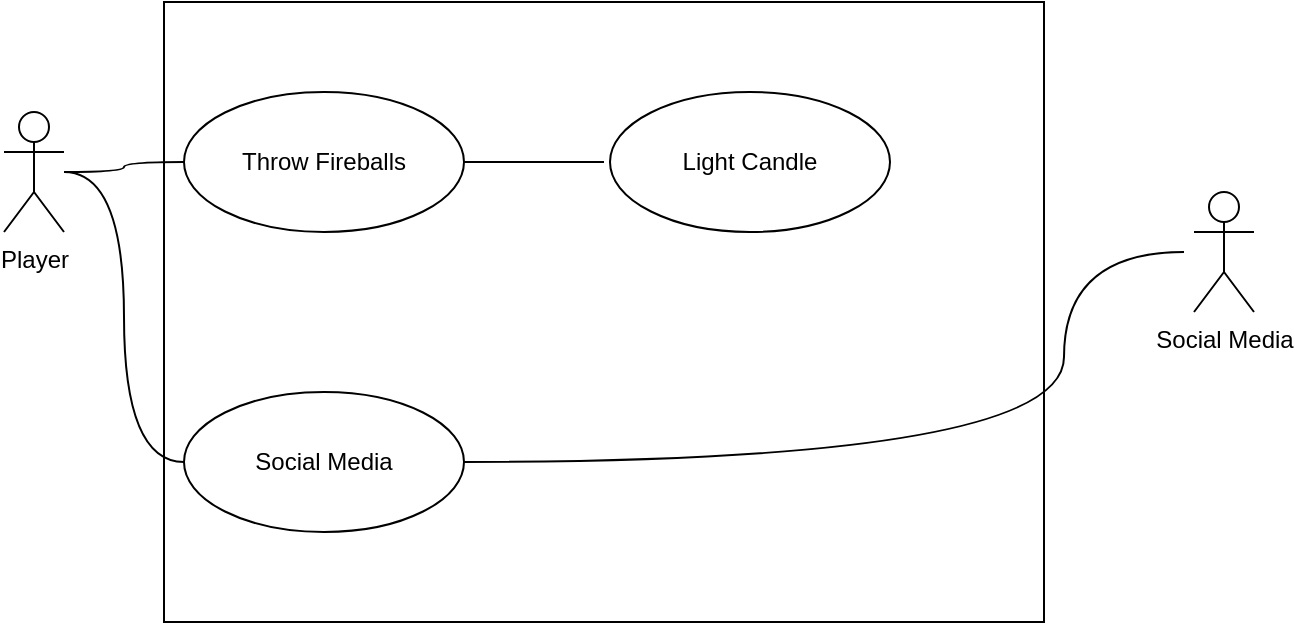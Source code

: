 <mxfile version="11.3.1" type="github" pages="1"><diagram id="ou7kxBHogNlNnj4oPSOQ" name="Page-1"><mxGraphModel dx="1168" dy="750" grid="1" gridSize="10" guides="1" tooltips="1" connect="1" arrows="1" fold="1" page="1" pageScale="1" pageWidth="1100" pageHeight="850" math="0" shadow="0"><root><mxCell id="0"/><mxCell id="1" parent="0"/><mxCell id="f37qFcEgX1hsJI03aUxx-6" value="" style="rounded=0;whiteSpace=wrap;html=1;" vertex="1" parent="1"><mxGeometry x="230" y="75" width="440" height="310" as="geometry"/></mxCell><mxCell id="f37qFcEgX1hsJI03aUxx-13" value="" style="edgeStyle=orthogonalEdgeStyle;orthogonalLoop=1;jettySize=auto;html=1;endArrow=none;endFill=0;curved=1;" edge="1" parent="1" source="f37qFcEgX1hsJI03aUxx-1" target="f37qFcEgX1hsJI03aUxx-7"><mxGeometry relative="1" as="geometry"/></mxCell><mxCell id="f37qFcEgX1hsJI03aUxx-1" value="Player" style="shape=umlActor;verticalLabelPosition=bottom;labelBackgroundColor=#ffffff;verticalAlign=top;html=1;" vertex="1" parent="1"><mxGeometry x="150" y="130" width="30" height="60" as="geometry"/></mxCell><mxCell id="f37qFcEgX1hsJI03aUxx-15" style="edgeStyle=orthogonalEdgeStyle;orthogonalLoop=1;jettySize=auto;html=1;endArrow=none;endFill=0;rounded=1;" edge="1" parent="1" source="f37qFcEgX1hsJI03aUxx-7"><mxGeometry relative="1" as="geometry"><mxPoint x="450" y="155" as="targetPoint"/></mxGeometry></mxCell><mxCell id="f37qFcEgX1hsJI03aUxx-7" value="Throw Fireballs" style="ellipse;whiteSpace=wrap;html=1;" vertex="1" parent="1"><mxGeometry x="240" y="120" width="140" height="70" as="geometry"/></mxCell><mxCell id="f37qFcEgX1hsJI03aUxx-20" style="edgeStyle=orthogonalEdgeStyle;orthogonalLoop=1;jettySize=auto;html=1;endArrow=none;endFill=0;strokeColor=#000000;curved=1;" edge="1" parent="1" source="f37qFcEgX1hsJI03aUxx-9"><mxGeometry relative="1" as="geometry"><mxPoint x="740" y="200" as="targetPoint"/><Array as="points"><mxPoint x="680" y="305"/><mxPoint x="680" y="200"/></Array></mxGeometry></mxCell><mxCell id="f37qFcEgX1hsJI03aUxx-9" value="Social Media" style="ellipse;whiteSpace=wrap;html=1;" vertex="1" parent="1"><mxGeometry x="240" y="270" width="140" height="70" as="geometry"/></mxCell><mxCell id="f37qFcEgX1hsJI03aUxx-14" style="edgeStyle=orthogonalEdgeStyle;orthogonalLoop=1;jettySize=auto;html=1;entryX=0;entryY=0.5;entryDx=0;entryDy=0;endArrow=none;endFill=0;strokeColor=#000000;curved=1;" edge="1" parent="1" source="f37qFcEgX1hsJI03aUxx-1" target="f37qFcEgX1hsJI03aUxx-9"><mxGeometry relative="1" as="geometry"/></mxCell><mxCell id="f37qFcEgX1hsJI03aUxx-8" value="Light Candle" style="ellipse;whiteSpace=wrap;html=1;" vertex="1" parent="1"><mxGeometry x="453" y="120" width="140" height="70" as="geometry"/></mxCell><mxCell id="f37qFcEgX1hsJI03aUxx-16" value="Social Media" style="shape=umlActor;verticalLabelPosition=bottom;labelBackgroundColor=#ffffff;verticalAlign=top;html=1;" vertex="1" parent="1"><mxGeometry x="745" y="170" width="30" height="60" as="geometry"/></mxCell></root></mxGraphModel></diagram></mxfile>